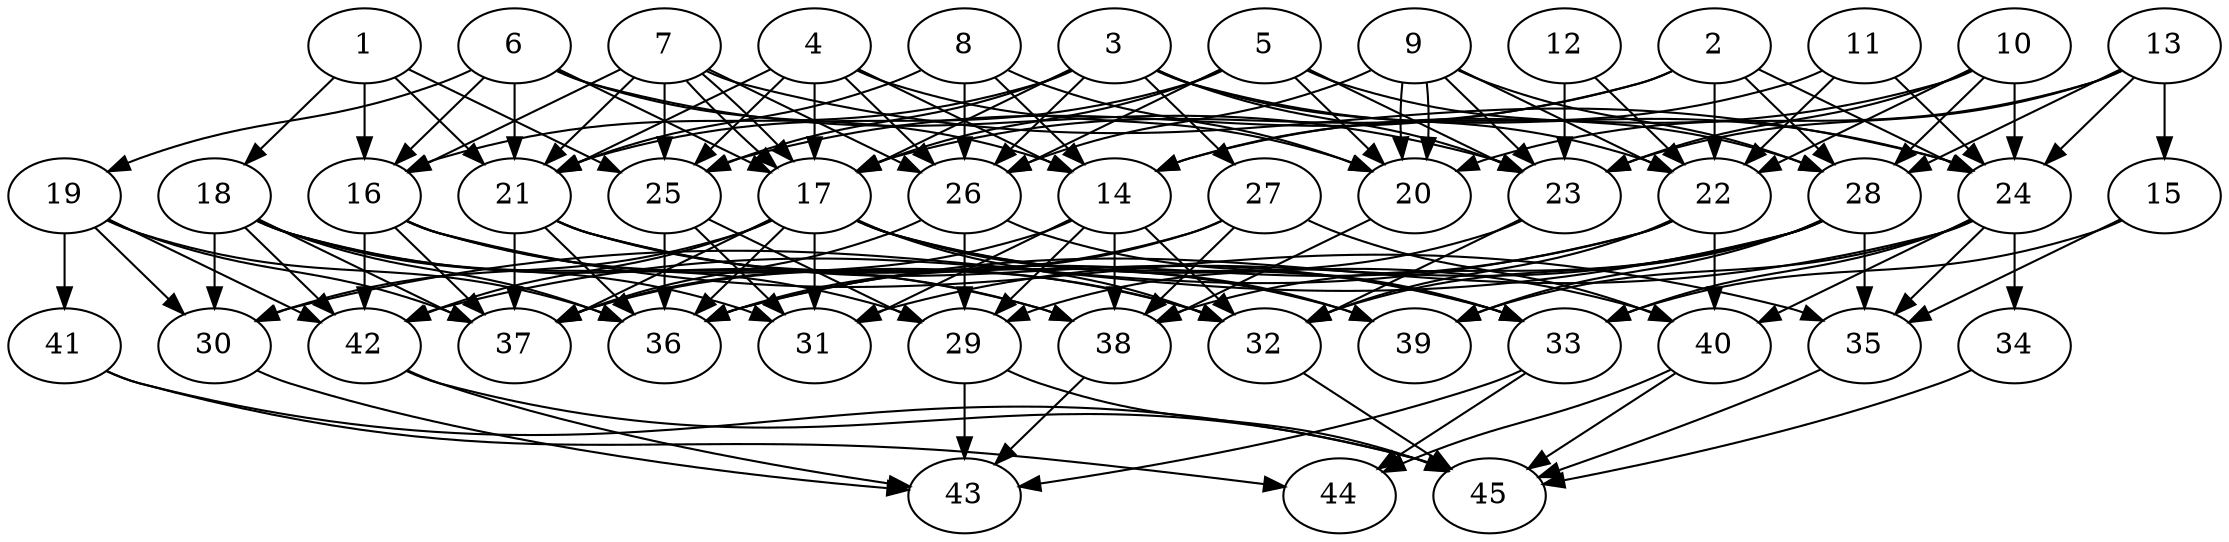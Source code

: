 // DAG automatically generated by daggen at Thu Oct  3 14:07:24 2019
// ./daggen --dot -n 45 --ccr 0.3 --fat 0.7 --regular 0.9 --density 0.5 --mindata 5242880 --maxdata 52428800 
digraph G {
  1 [size="144643413", alpha="0.12", expect_size="43393024"] 
  1 -> 16 [size ="43393024"]
  1 -> 18 [size ="43393024"]
  1 -> 21 [size ="43393024"]
  1 -> 25 [size ="43393024"]
  2 [size="66150400", alpha="0.06", expect_size="19845120"] 
  2 -> 17 [size ="19845120"]
  2 -> 22 [size ="19845120"]
  2 -> 24 [size ="19845120"]
  2 -> 25 [size ="19845120"]
  2 -> 28 [size ="19845120"]
  3 [size="82244267", alpha="0.16", expect_size="24673280"] 
  3 -> 16 [size ="24673280"]
  3 -> 17 [size ="24673280"]
  3 -> 22 [size ="24673280"]
  3 -> 23 [size ="24673280"]
  3 -> 24 [size ="24673280"]
  3 -> 25 [size ="24673280"]
  3 -> 26 [size ="24673280"]
  3 -> 27 [size ="24673280"]
  4 [size="172765867", alpha="0.09", expect_size="51829760"] 
  4 -> 14 [size ="51829760"]
  4 -> 17 [size ="51829760"]
  4 -> 20 [size ="51829760"]
  4 -> 21 [size ="51829760"]
  4 -> 25 [size ="51829760"]
  4 -> 26 [size ="51829760"]
  5 [size="172032000", alpha="0.05", expect_size="51609600"] 
  5 -> 17 [size ="51609600"]
  5 -> 20 [size ="51609600"]
  5 -> 21 [size ="51609600"]
  5 -> 23 [size ="51609600"]
  5 -> 26 [size ="51609600"]
  5 -> 28 [size ="51609600"]
  6 [size="17588907", alpha="0.06", expect_size="5276672"] 
  6 -> 14 [size ="5276672"]
  6 -> 16 [size ="5276672"]
  6 -> 17 [size ="5276672"]
  6 -> 19 [size ="5276672"]
  6 -> 21 [size ="5276672"]
  6 -> 23 [size ="5276672"]
  7 [size="132058453", alpha="0.06", expect_size="39617536"] 
  7 -> 16 [size ="39617536"]
  7 -> 17 [size ="39617536"]
  7 -> 17 [size ="39617536"]
  7 -> 21 [size ="39617536"]
  7 -> 24 [size ="39617536"]
  7 -> 25 [size ="39617536"]
  7 -> 26 [size ="39617536"]
  8 [size="110172160", alpha="0.12", expect_size="33051648"] 
  8 -> 14 [size ="33051648"]
  8 -> 20 [size ="33051648"]
  8 -> 21 [size ="33051648"]
  8 -> 26 [size ="33051648"]
  9 [size="62760960", alpha="0.01", expect_size="18828288"] 
  9 -> 20 [size ="18828288"]
  9 -> 20 [size ="18828288"]
  9 -> 22 [size ="18828288"]
  9 -> 23 [size ="18828288"]
  9 -> 26 [size ="18828288"]
  9 -> 28 [size ="18828288"]
  10 [size="97757867", alpha="0.11", expect_size="29327360"] 
  10 -> 14 [size ="29327360"]
  10 -> 22 [size ="29327360"]
  10 -> 23 [size ="29327360"]
  10 -> 24 [size ="29327360"]
  10 -> 28 [size ="29327360"]
  11 [size="114746027", alpha="0.13", expect_size="34423808"] 
  11 -> 14 [size ="34423808"]
  11 -> 22 [size ="34423808"]
  11 -> 24 [size ="34423808"]
  12 [size="51421867", alpha="0.10", expect_size="15426560"] 
  12 -> 22 [size ="15426560"]
  12 -> 23 [size ="15426560"]
  13 [size="100293973", alpha="0.11", expect_size="30088192"] 
  13 -> 15 [size ="30088192"]
  13 -> 20 [size ="30088192"]
  13 -> 23 [size ="30088192"]
  13 -> 24 [size ="30088192"]
  13 -> 28 [size ="30088192"]
  14 [size="68338347", alpha="0.12", expect_size="20501504"] 
  14 -> 29 [size ="20501504"]
  14 -> 31 [size ="20501504"]
  14 -> 32 [size ="20501504"]
  14 -> 37 [size ="20501504"]
  14 -> 38 [size ="20501504"]
  15 [size="141260800", alpha="0.01", expect_size="42378240"] 
  15 -> 33 [size ="42378240"]
  15 -> 35 [size ="42378240"]
  16 [size="26190507", alpha="0.20", expect_size="7857152"] 
  16 -> 32 [size ="7857152"]
  16 -> 35 [size ="7857152"]
  16 -> 37 [size ="7857152"]
  16 -> 38 [size ="7857152"]
  16 -> 42 [size ="7857152"]
  17 [size="71277227", alpha="0.05", expect_size="21383168"] 
  17 -> 30 [size ="21383168"]
  17 -> 31 [size ="21383168"]
  17 -> 32 [size ="21383168"]
  17 -> 33 [size ="21383168"]
  17 -> 36 [size ="21383168"]
  17 -> 37 [size ="21383168"]
  17 -> 39 [size ="21383168"]
  17 -> 40 [size ="21383168"]
  17 -> 42 [size ="21383168"]
  18 [size="118548480", alpha="0.08", expect_size="35564544"] 
  18 -> 29 [size ="35564544"]
  18 -> 30 [size ="35564544"]
  18 -> 31 [size ="35564544"]
  18 -> 36 [size ="35564544"]
  18 -> 37 [size ="35564544"]
  18 -> 38 [size ="35564544"]
  18 -> 42 [size ="35564544"]
  19 [size="54367573", alpha="0.07", expect_size="16310272"] 
  19 -> 30 [size ="16310272"]
  19 -> 36 [size ="16310272"]
  19 -> 37 [size ="16310272"]
  19 -> 41 [size ="16310272"]
  19 -> 42 [size ="16310272"]
  20 [size="60723200", alpha="0.05", expect_size="18216960"] 
  20 -> 38 [size ="18216960"]
  21 [size="148695040", alpha="0.19", expect_size="44608512"] 
  21 -> 32 [size ="44608512"]
  21 -> 33 [size ="44608512"]
  21 -> 36 [size ="44608512"]
  21 -> 37 [size ="44608512"]
  21 -> 39 [size ="44608512"]
  22 [size="95563093", alpha="0.20", expect_size="28668928"] 
  22 -> 32 [size ="28668928"]
  22 -> 36 [size ="28668928"]
  22 -> 40 [size ="28668928"]
  22 -> 42 [size ="28668928"]
  23 [size="19432107", alpha="0.08", expect_size="5829632"] 
  23 -> 29 [size ="5829632"]
  23 -> 32 [size ="5829632"]
  24 [size="109308587", alpha="0.17", expect_size="32792576"] 
  24 -> 33 [size ="32792576"]
  24 -> 34 [size ="32792576"]
  24 -> 35 [size ="32792576"]
  24 -> 36 [size ="32792576"]
  24 -> 39 [size ="32792576"]
  24 -> 40 [size ="32792576"]
  25 [size="47233707", alpha="0.05", expect_size="14170112"] 
  25 -> 29 [size ="14170112"]
  25 -> 31 [size ="14170112"]
  25 -> 36 [size ="14170112"]
  26 [size="57692160", alpha="0.13", expect_size="17307648"] 
  26 -> 29 [size ="17307648"]
  26 -> 33 [size ="17307648"]
  26 -> 37 [size ="17307648"]
  27 [size="57480533", alpha="0.16", expect_size="17244160"] 
  27 -> 36 [size ="17244160"]
  27 -> 37 [size ="17244160"]
  27 -> 38 [size ="17244160"]
  27 -> 40 [size ="17244160"]
  28 [size="93259093", alpha="0.10", expect_size="27977728"] 
  28 -> 30 [size ="27977728"]
  28 -> 31 [size ="27977728"]
  28 -> 32 [size ="27977728"]
  28 -> 35 [size ="27977728"]
  28 -> 38 [size ="27977728"]
  28 -> 39 [size ="27977728"]
  29 [size="157880320", alpha="0.10", expect_size="47364096"] 
  29 -> 43 [size ="47364096"]
  29 -> 45 [size ="47364096"]
  30 [size="54937600", alpha="0.01", expect_size="16481280"] 
  30 -> 43 [size ="16481280"]
  31 [size="94354773", alpha="0.04", expect_size="28306432"] 
  32 [size="88722773", alpha="0.11", expect_size="26616832"] 
  32 -> 45 [size ="26616832"]
  33 [size="86722560", alpha="0.08", expect_size="26016768"] 
  33 -> 43 [size ="26016768"]
  33 -> 44 [size ="26016768"]
  34 [size="153118720", alpha="0.13", expect_size="45935616"] 
  34 -> 45 [size ="45935616"]
  35 [size="128631467", alpha="0.12", expect_size="38589440"] 
  35 -> 45 [size ="38589440"]
  36 [size="167823360", alpha="0.13", expect_size="50347008"] 
  37 [size="113520640", alpha="0.01", expect_size="34056192"] 
  38 [size="80302080", alpha="0.02", expect_size="24090624"] 
  38 -> 43 [size ="24090624"]
  39 [size="160870400", alpha="0.07", expect_size="48261120"] 
  40 [size="85930667", alpha="0.18", expect_size="25779200"] 
  40 -> 44 [size ="25779200"]
  40 -> 45 [size ="25779200"]
  41 [size="93061120", alpha="0.06", expect_size="27918336"] 
  41 -> 44 [size ="27918336"]
  41 -> 45 [size ="27918336"]
  42 [size="122238293", alpha="0.03", expect_size="36671488"] 
  42 -> 43 [size ="36671488"]
  42 -> 45 [size ="36671488"]
  43 [size="50131627", alpha="0.01", expect_size="15039488"] 
  44 [size="116845227", alpha="0.10", expect_size="35053568"] 
  45 [size="58664960", alpha="0.03", expect_size="17599488"] 
}

